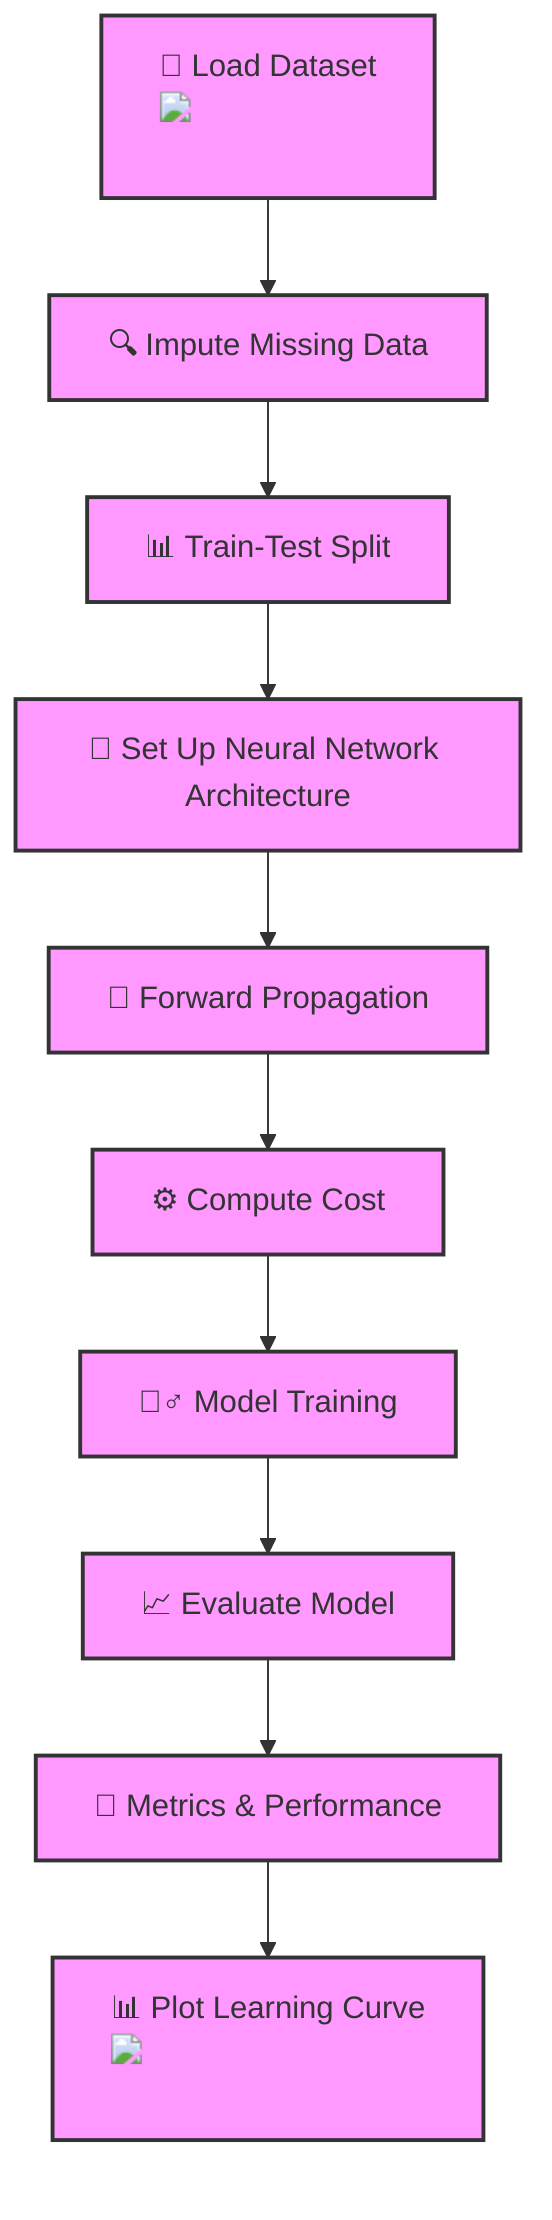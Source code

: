 flowchart TD
    A["📂 Load Dataset <img src='icons/file.svg'/> <br/>"] --> B["🔍 Impute Missing Data"]
    B --> C["📊 Train-Test Split"]
    C --> D["🧠 Set Up Neural Network Architecture"]
    D --> E["🔄 Forward Propagation"]
    E --> F["⚙️ Compute Cost"]
    F --> G["🏋️‍♂️ Model Training"]
    G --> H["📈 Evaluate Model"]
    H --> I["💼 Metrics & Performance"]
    I --> J["📊 Plot Learning Curve <img src='dummy_plots/hist_template.svg'/> <br/>"]

    style A fill:#f9f,stroke:#333,stroke-width:2px
    style B fill:#f9f,stroke:#333,stroke-width:2px
    style C fill:#f9f,stroke:#333,stroke-width:2px
    style D fill:#f9f,stroke:#333,stroke-width:2px
    style E fill:#f9f,stroke:#333,stroke-width:2px
    style F fill:#f9f,stroke:#333,stroke-width:2px
    style G fill:#f9f,stroke:#333,stroke-width:2px
    style H fill:#f9f,stroke:#333,stroke-width:2px
    style I fill:#f9f,stroke:#333,stroke-width:2px
    style J fill:#f9f,stroke:#333,stroke-width:2px